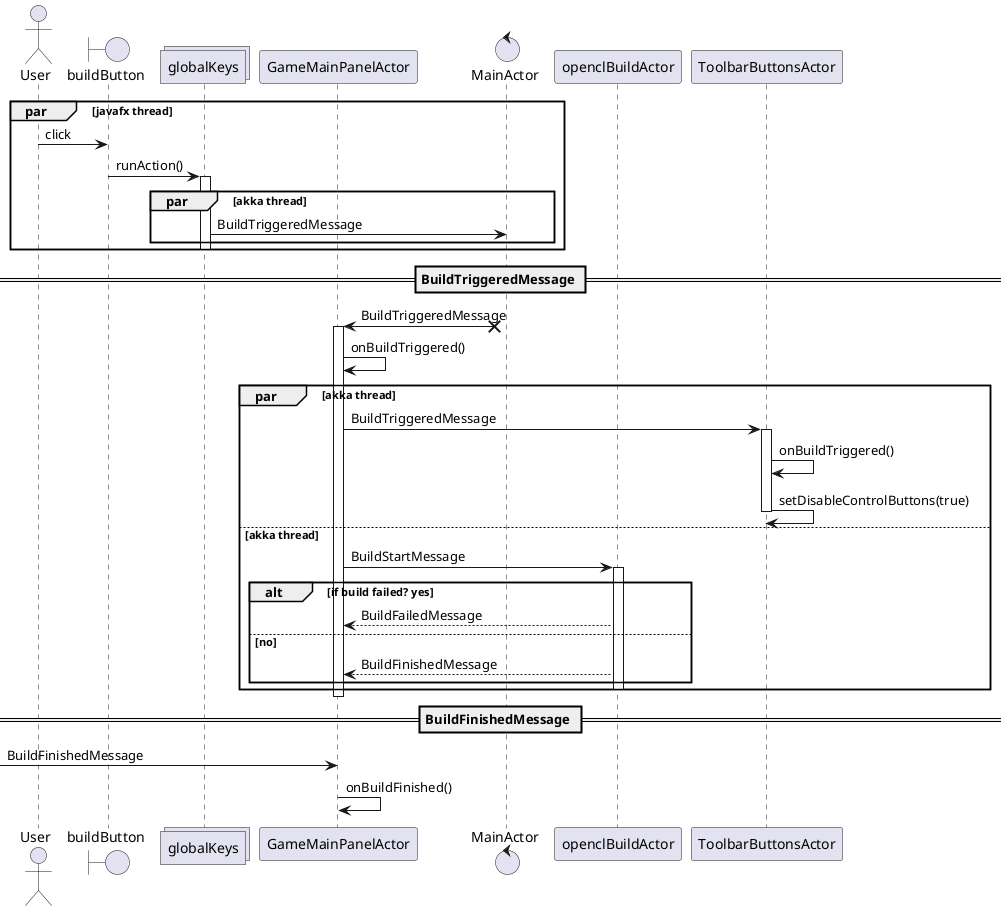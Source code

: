 @startuml

actor User
boundary buildButton
collections globalKeys
participant GameMainPanelActor as gmpActor
control MainActor
participant openclBuildActor as obActor
participant ToolbarButtonsActor as tbActor

par javafx thread
	User -> buildButton : click
	buildButton -> globalKeys : runAction()
	activate globalKeys
		par akka thread
			globalKeys -> MainActor : BuildTriggeredMessage
		end
	deactivate globalKeys
end

== BuildTriggeredMessage ==

MainActor x-> gmpActor : BuildTriggeredMessage
activate gmpActor
	gmpActor -> gmpActor : onBuildTriggered()
	par akka thread
		gmpActor -> tbActor : BuildTriggeredMessage
		activate tbActor
		tbActor -> tbActor : onBuildTriggered()
		tbActor -> tbActor : setDisableControlButtons(true)
		deactivate tbActor
	else akka thread
		gmpActor -> obActor : BuildStartMessage
		activate obActor
			alt if build failed? yes
			obActor --> gmpActor : BuildFailedMessage
			else no
			obActor --> gmpActor : BuildFinishedMessage
			end
		deactivate obActor
	end
deactivate gmpActor

== BuildFinishedMessage ==

-> gmpActor : BuildFinishedMessage
gmpActor -> gmpActor : onBuildFinished()

@enduml
